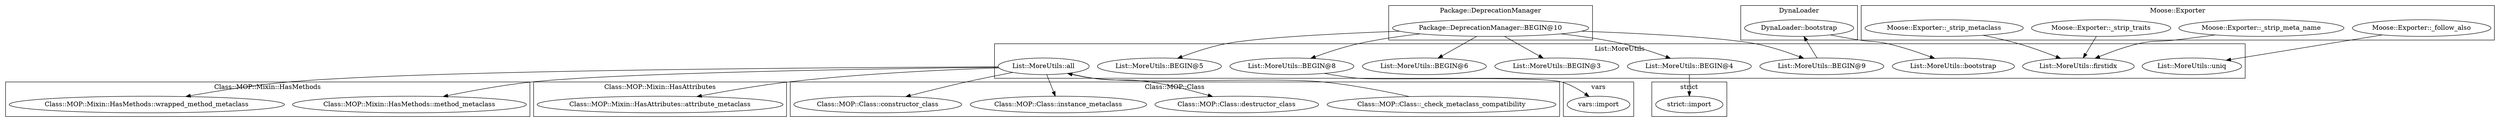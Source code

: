 digraph {
graph [overlap=false]
subgraph cluster_Class_MOP_Mixin_HasMethods {
	label="Class::MOP::Mixin::HasMethods";
	"Class::MOP::Mixin::HasMethods::method_metaclass";
	"Class::MOP::Mixin::HasMethods::wrapped_method_metaclass";
}
subgraph cluster_Package_DeprecationManager {
	label="Package::DeprecationManager";
	"Package::DeprecationManager::BEGIN@10";
}
subgraph cluster_Class_MOP_Mixin_HasAttributes {
	label="Class::MOP::Mixin::HasAttributes";
	"Class::MOP::Mixin::HasAttributes::attribute_metaclass";
}
subgraph cluster_DynaLoader {
	label="DynaLoader";
	"DynaLoader::bootstrap";
}
subgraph cluster_List_MoreUtils {
	label="List::MoreUtils";
	"List::MoreUtils::all";
	"List::MoreUtils::BEGIN@6";
	"List::MoreUtils::BEGIN@8";
	"List::MoreUtils::bootstrap";
	"List::MoreUtils::BEGIN@4";
	"List::MoreUtils::BEGIN@3";
	"List::MoreUtils::uniq";
	"List::MoreUtils::BEGIN@5";
	"List::MoreUtils::firstidx";
	"List::MoreUtils::BEGIN@9";
}
subgraph cluster_vars {
	label="vars";
	"vars::import";
}
subgraph cluster_Moose_Exporter {
	label="Moose::Exporter";
	"Moose::Exporter::_follow_also";
	"Moose::Exporter::_strip_meta_name";
	"Moose::Exporter::_strip_traits";
	"Moose::Exporter::_strip_metaclass";
}
subgraph cluster_strict {
	label="strict";
	"strict::import";
}
subgraph cluster_Class_MOP_Class {
	label="Class::MOP::Class";
	"Class::MOP::Class::_check_metaclass_compatibility";
	"Class::MOP::Class::destructor_class";
	"Class::MOP::Class::instance_metaclass";
	"Class::MOP::Class::constructor_class";
}
"List::MoreUtils::all" -> "Class::MOP::Class::instance_metaclass";
"List::MoreUtils::all" -> "Class::MOP::Mixin::HasMethods::method_metaclass";
"List::MoreUtils::all" -> "Class::MOP::Mixin::HasMethods::wrapped_method_metaclass";
"Package::DeprecationManager::BEGIN@10" -> "List::MoreUtils::BEGIN@5";
"Moose::Exporter::_follow_also" -> "List::MoreUtils::uniq";
"Moose::Exporter::_strip_meta_name" -> "List::MoreUtils::firstidx";
"Moose::Exporter::_strip_traits" -> "List::MoreUtils::firstidx";
"Moose::Exporter::_strip_metaclass" -> "List::MoreUtils::firstidx";
"Package::DeprecationManager::BEGIN@10" -> "List::MoreUtils::BEGIN@6";
"List::MoreUtils::BEGIN@8" -> "vars::import";
"List::MoreUtils::all" -> "Class::MOP::Mixin::HasAttributes::attribute_metaclass";
"Package::DeprecationManager::BEGIN@10" -> "List::MoreUtils::BEGIN@9";
"List::MoreUtils::BEGIN@4" -> "strict::import";
"Package::DeprecationManager::BEGIN@10" -> "List::MoreUtils::BEGIN@4";
"List::MoreUtils::BEGIN@9" -> "DynaLoader::bootstrap";
"List::MoreUtils::all" -> "Class::MOP::Class::destructor_class";
"Package::DeprecationManager::BEGIN@10" -> "List::MoreUtils::BEGIN@8";
"DynaLoader::bootstrap" -> "List::MoreUtils::bootstrap";
"List::MoreUtils::all" -> "Class::MOP::Class::constructor_class";
"Class::MOP::Class::_check_metaclass_compatibility" -> "List::MoreUtils::all";
"Package::DeprecationManager::BEGIN@10" -> "List::MoreUtils::BEGIN@3";
}
